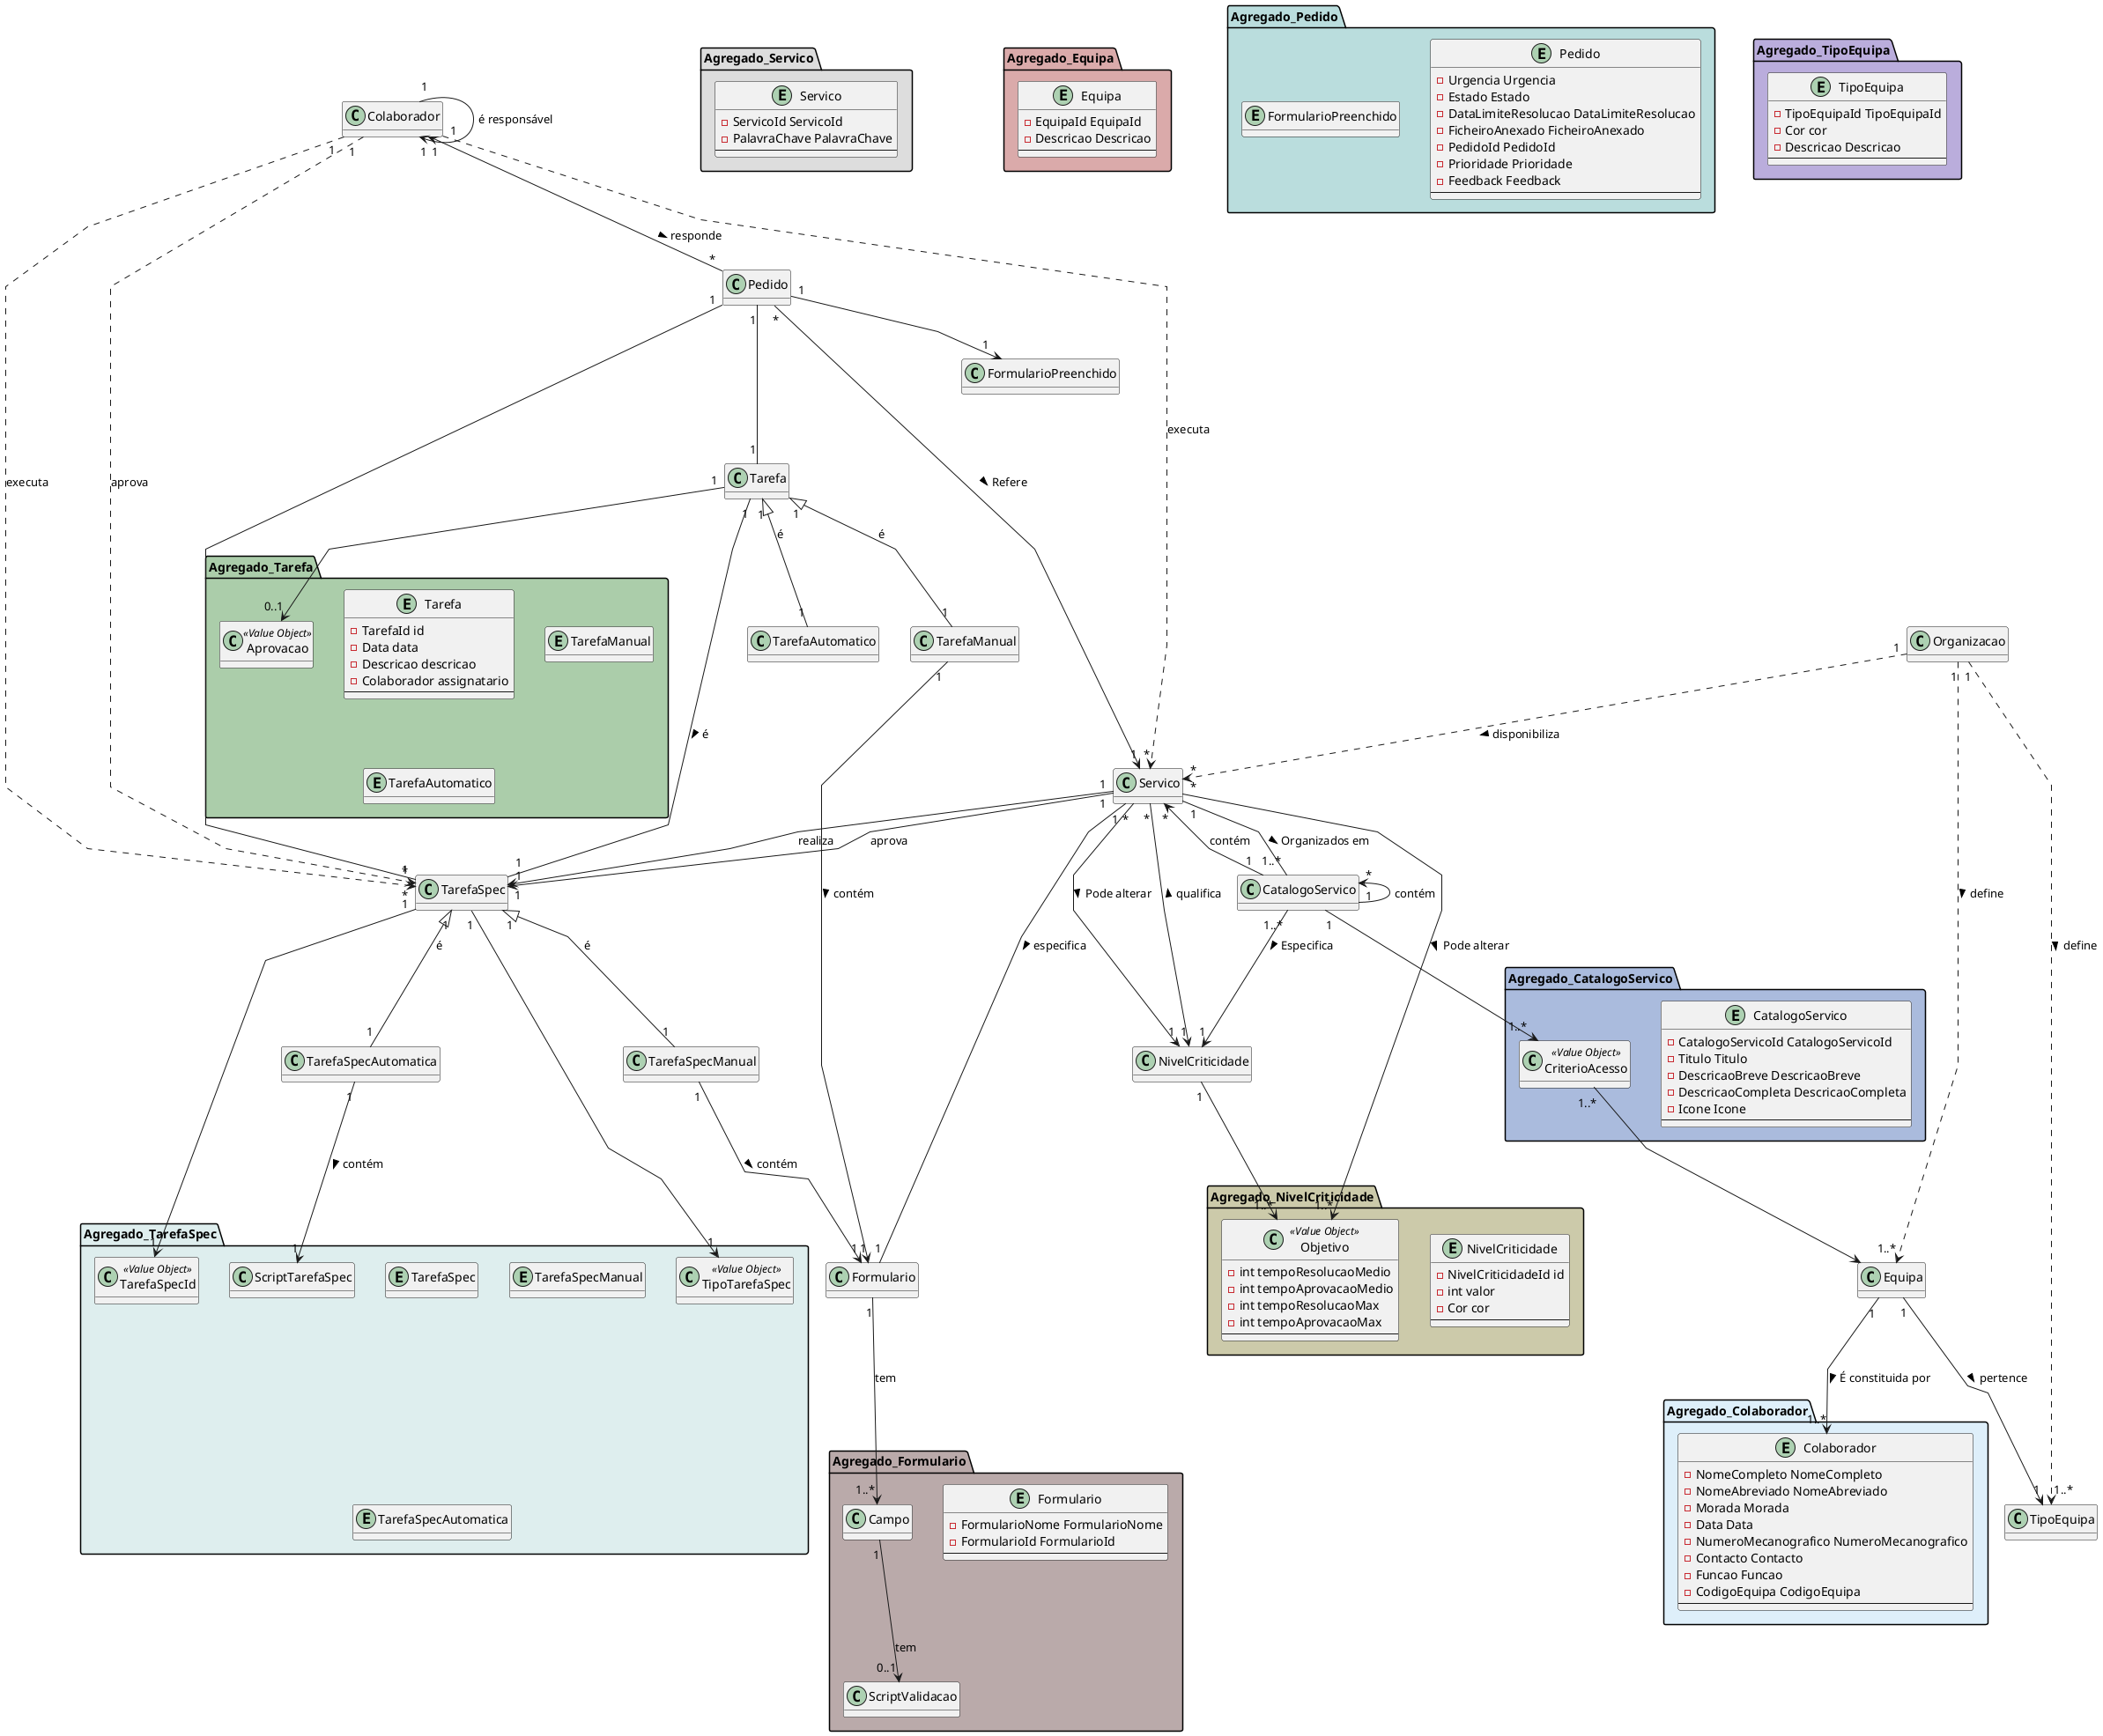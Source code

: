 
/* Este modelo de domínio deve respeitar DDD */
@startuml
skinparam linetype polyline
'left to right direction
hide fields


namespace Agregado_Formulario #BAAAAA {
entity Formulario{
    - FormularioNome FormularioNome
    - FormularioId FormularioId
    --
 }

class Campo{}

class ScriptValidacao{}

.Formulario "1" --> "1..*" Campo : tem
Campo "1" --> "0..1" ScriptValidacao : tem

}
namespace Agregado_Servico #DDDDDD{
entity Servico{
    - ServicoId ServicoId
    - PalavraChave PalavraChave
    --
}
'.Servico "1" --> "0..1" Aprovacao
.Servico "1" -- "1..*" .CatalogoServico : > Organizados em
}

namespace Agregado_TarefaSpec #DEEEEE{
entity TarefaSpec{}

entity TarefaSpecManual{}

entity TarefaSpecAutomatica{}

class TarefaSpecId<<Value Object>>{}

class ScriptTarefaSpec{}

class TipoTarefaSpec<<Value Object>> {}

.TarefaSpecAutomatica "1" --> "1" ScriptTarefaSpec : contém >

.Pedido "1" --- "1" .TarefaSpec
.TarefaSpec "1" --> "1" TipoTarefaSpec
.TarefaSpec "1" -> "1" TarefaSpecId
.TarefaSpec "1" <|-- "1" .TarefaSpecAutomatica : é
.TarefaSpec "1" <|-- "1" .TarefaSpecManual : é
}

namespace Agregado_Equipa #DAAAAA{

entity Equipa {
    -EquipaId EquipaId
    -Descricao Descricao
    --
}

}

namespace Agregado_Pedido #BADDDD{
entity Pedido{
    - Urgencia Urgencia
    - Estado Estado
    - DataLimiteResolucao DataLimiteResolucao
    - FicheiroAnexado FicheiroAnexado
    - PedidoId PedidoId
    - Prioridade Prioridade
    - Feedback Feedback
    --
}

entity FormularioPreenchido{}


}

namespace Agregado_Colaborador #DEEFFA {
entity Colaborador{
    - NomeCompleto NomeCompleto
    - NomeAbreviado NomeAbreviado
    - Morada Morada
    - Data Data
    - NumeroMecanografico NumeroMecanografico
    - Contacto Contacto
    - Funcao Funcao
    - CodigoEquipa CodigoEquipa
    --
}

}

namespace Agregado_CatalogoServico #AABBDD{

entity CatalogoServico{
    - CatalogoServicoId CatalogoServicoId
    - Titulo Titulo
    - DescricaoBreve DescricaoBreve
    - DescricaoCompleta DescricaoCompleta
    - Icone Icone
    --
}
class CriterioAcesso<<Value Object>>{}

.CatalogoServico "1" --> "1..*" "CriterioAcesso"
CriterioAcesso "1..*" --> .Equipa

}

namespace Agregado_TipoEquipa #BAADDC{
entity TipoEquipa{
    -TipoEquipaId TipoEquipaId
    -Cor cor
    -Descricao Descricao
    --
}
}

namespace Agregado_NivelCriticidade #CCCAAA{
entity NivelCriticidade{
    -NivelCriticidadeId id
    -int valor
    -Cor cor
    --
}

class Objetivo <<Value Object>> {
    -int tempoResolucaoMedio
    -int tempoAprovacaoMedio
    -int tempoResolucaoMax
    -int tempoAprovacaoMax
    --
}

.NivelCriticidade "1" --> "1..*" Objetivo

}

namespace Agregado_Tarefa #ABCDAA{
entity Tarefa{
    -TarefaId id
    -Data data
    -Descricao descricao
    -Colaborador assignatario
    --
}
class Aprovacao <<Value Object>> {}


entity TarefaManual{}

entity TarefaAutomatico{}


.Pedido "1" --- "1" .Tarefa
.Tarefa "1" --> "0..1" Aprovacao
.TarefaManual "1" --> "1" .Formulario : contém >
.Tarefa "1" <|-- "1" .TarefaAutomatico : é
.Tarefa "1" <|-- "1" .TarefaManual : é
}



.Equipa "1" --> "1" .TipoEquipa : pertence >
.Servico "1" --> "1" TarefaSpec : realiza
.Servico "1" --> "1" TarefaSpec : aprova
.Equipa "1" --> "1..*" Colaborador : É constituida por >
.TarefaSpecManual "1" --> "1" .Formulario : contém >
Organizacao "1" ..> "*" .Servico : disponibiliza >
Organizacao "1" ..> "1..*" .Equipa : define >
Organizacao "1" ..> "1..*" .TipoEquipa : define >

.CatalogoServico "1..*" --> "1" NivelCriticidade : Especifica >
.CatalogoServico "*" <-- "1" .CatalogoServico : contém
.Servico "1" -- "1" Formulario : especifica >
.Servico "*" <-- "1" .CatalogoServico : contém
.Servico "*" --> "1" .NivelCriticidade : < qualifica
.Pedido "1" --> "1" .FormularioPreenchido
.Pedido "*" --> "1" .Servico : Refere >
'.Pedido "1" --> "1" .Formulario : utiliza >

.Colaborador "1" --> "1" .Colaborador : é responsável
.Colaborador "1" <-- "*" .Pedido : responde >
.Colaborador "1" ..> "*" .Servico : executa
.Colaborador "1" ..> "*" .TarefaSpec : executa
.Colaborador "1" ..> "*" .TarefaSpec : aprova

.Servico "*" --> "1" .NivelCriticidade : > Pode alterar
.Servico "*" --> "1..*" Agregado_NivelCriticidade.Objetivo : > Pode alterar

'.FormularioPreenchido "1" --|> "1" Formulario : é

.Tarefa  "1" ---- "1" .TarefaSpec : é >
class Organizacao{}


@enduml